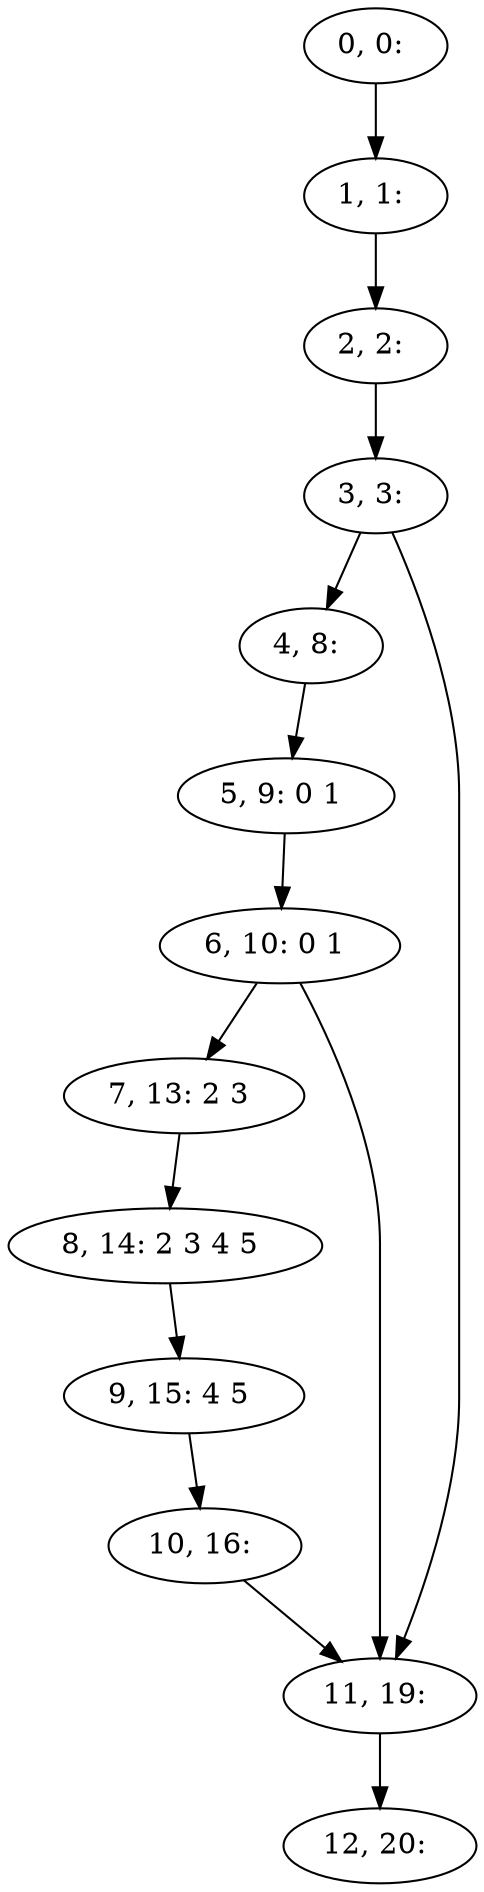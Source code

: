 digraph G {
0[label="0, 0: "];
1[label="1, 1: "];
2[label="2, 2: "];
3[label="3, 3: "];
4[label="4, 8: "];
5[label="5, 9: 0 1 "];
6[label="6, 10: 0 1 "];
7[label="7, 13: 2 3 "];
8[label="8, 14: 2 3 4 5 "];
9[label="9, 15: 4 5 "];
10[label="10, 16: "];
11[label="11, 19: "];
12[label="12, 20: "];
0->1 ;
1->2 ;
2->3 ;
3->4 ;
3->11 ;
4->5 ;
5->6 ;
6->7 ;
6->11 ;
7->8 ;
8->9 ;
9->10 ;
10->11 ;
11->12 ;
}
